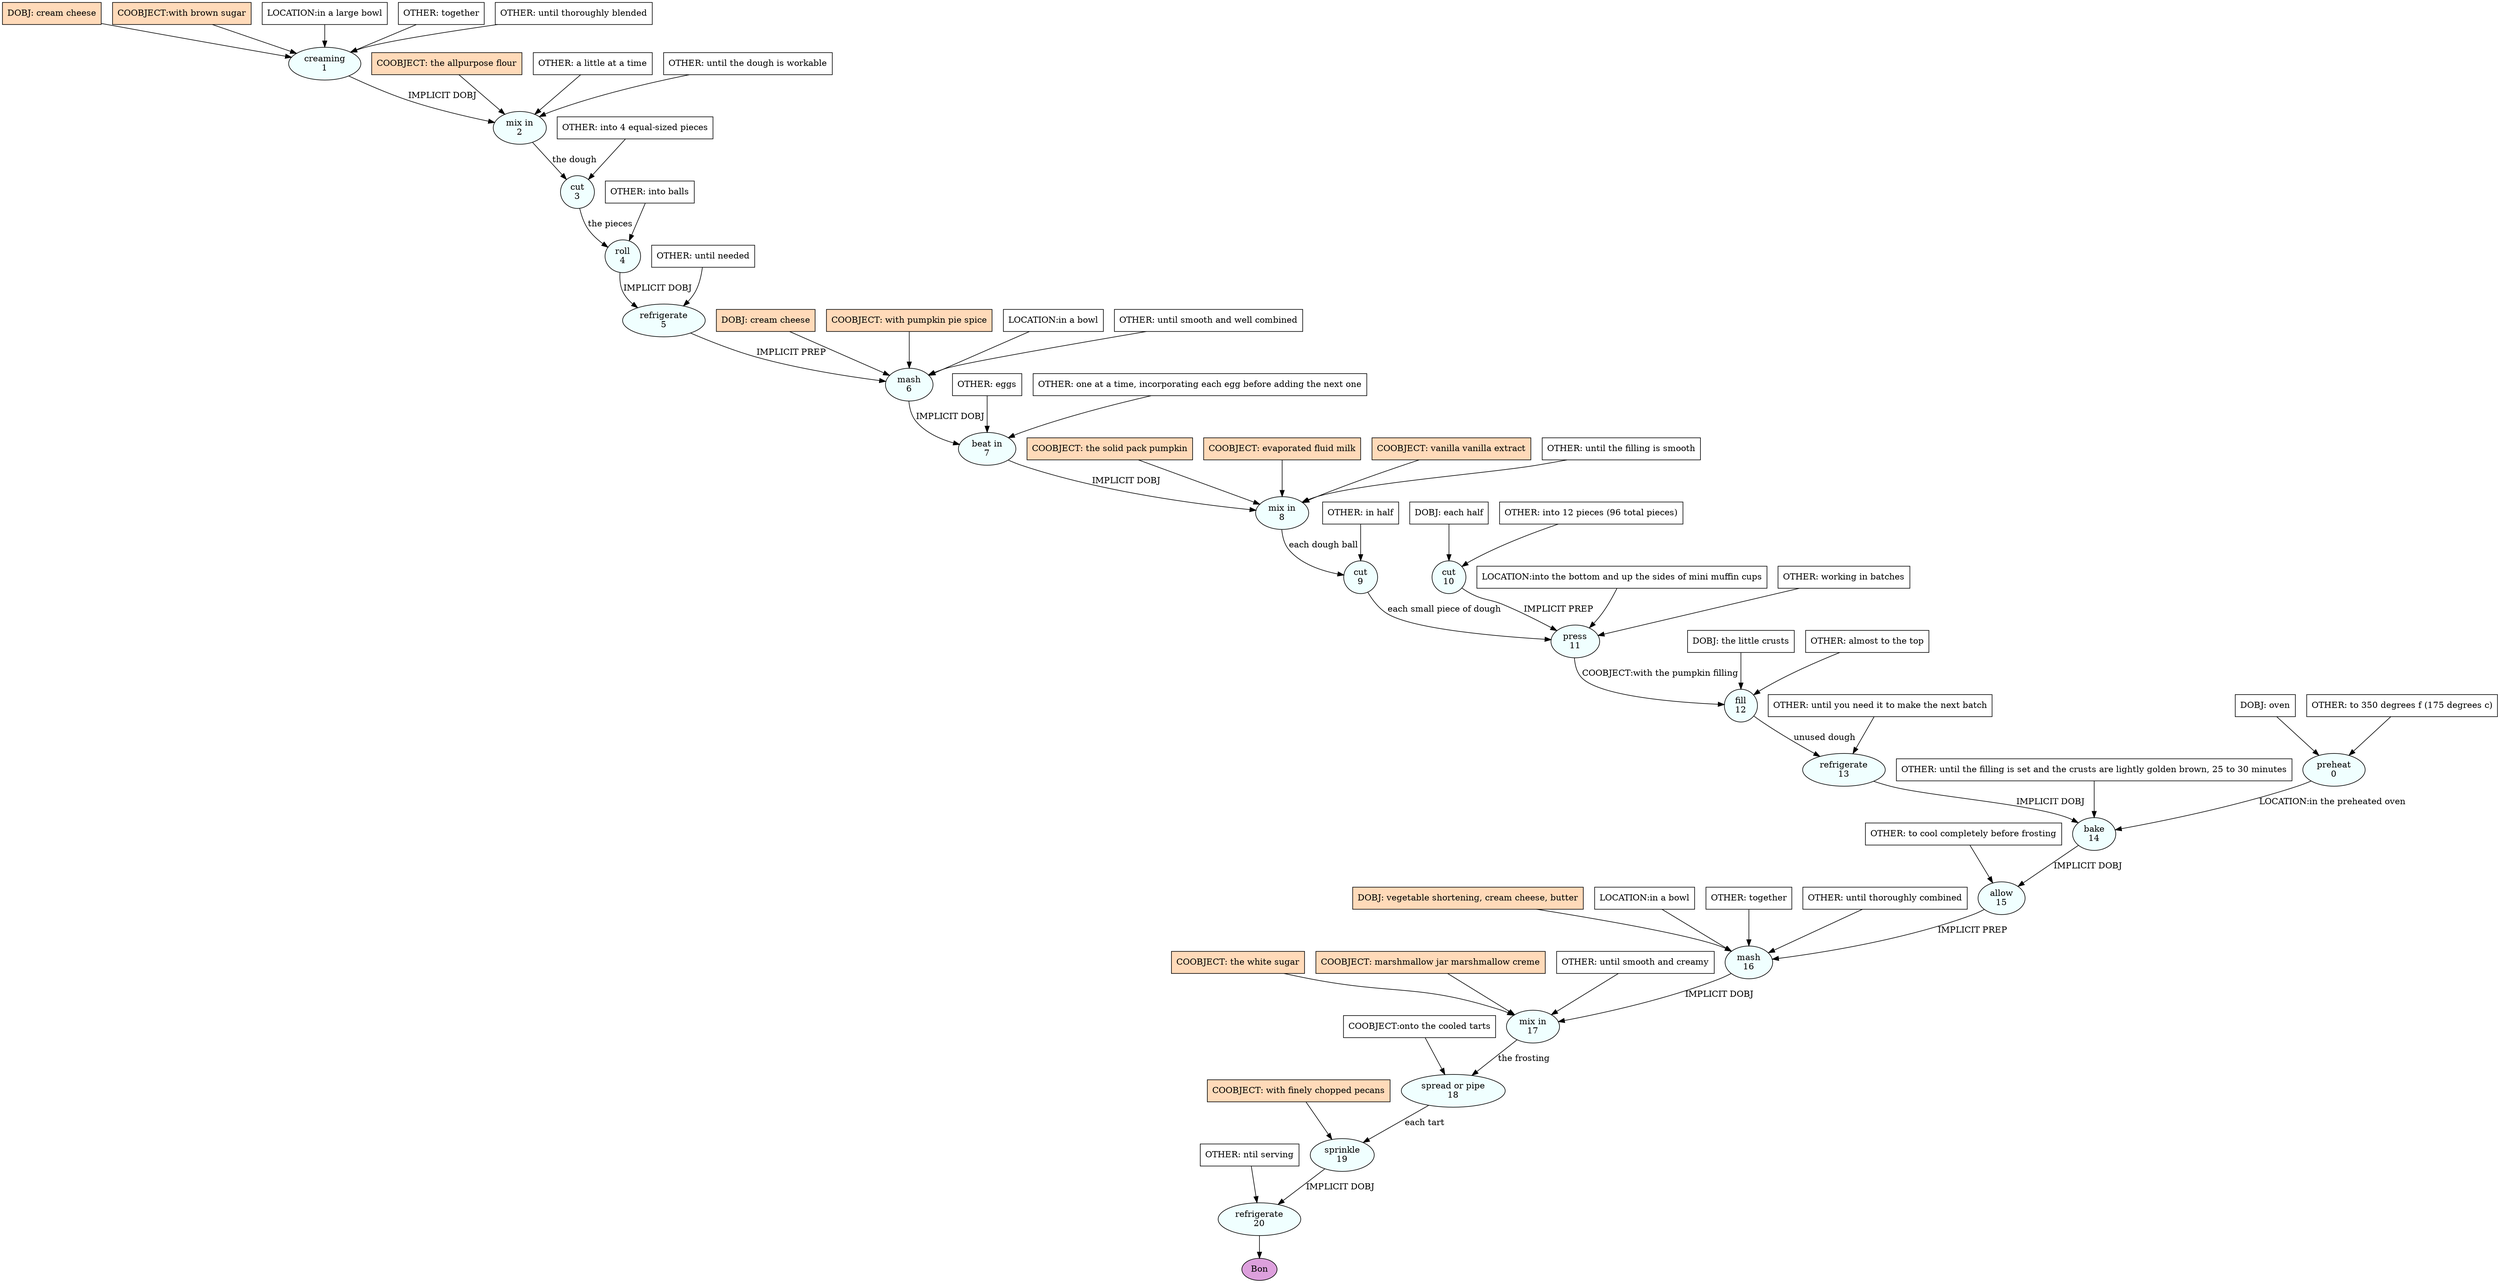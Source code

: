 digraph recipe {
E0[label="preheat
0", shape=oval, style=filled, fillcolor=azure]
E1[label="creaming
1", shape=oval, style=filled, fillcolor=azure]
E2[label="mix in
2", shape=oval, style=filled, fillcolor=azure]
E3[label="cut
3", shape=oval, style=filled, fillcolor=azure]
E4[label="roll
4", shape=oval, style=filled, fillcolor=azure]
E5[label="refrigerate
5", shape=oval, style=filled, fillcolor=azure]
E6[label="mash
6", shape=oval, style=filled, fillcolor=azure]
E7[label="beat in
7", shape=oval, style=filled, fillcolor=azure]
E8[label="mix in
8", shape=oval, style=filled, fillcolor=azure]
E9[label="cut
9", shape=oval, style=filled, fillcolor=azure]
E10[label="cut
10", shape=oval, style=filled, fillcolor=azure]
E11[label="press
11", shape=oval, style=filled, fillcolor=azure]
E12[label="fill
12", shape=oval, style=filled, fillcolor=azure]
E13[label="refrigerate
13", shape=oval, style=filled, fillcolor=azure]
E14[label="bake
14", shape=oval, style=filled, fillcolor=azure]
E15[label="allow
15", shape=oval, style=filled, fillcolor=azure]
E16[label="mash
16", shape=oval, style=filled, fillcolor=azure]
E17[label="mix in
17", shape=oval, style=filled, fillcolor=azure]
E18[label="spread or pipe
18", shape=oval, style=filled, fillcolor=azure]
E19[label="sprinkle
19", shape=oval, style=filled, fillcolor=azure]
E20[label="refrigerate
20", shape=oval, style=filled, fillcolor=azure]
D0[label="DOBJ: oven", shape=box, style=filled, fillcolor=white]
D0 -> E0
O0_0[label="OTHER: to 350 degrees f (175 degrees c)", shape=box, style=filled, fillcolor=white]
O0_0 -> E0
D10[label="DOBJ: each half", shape=box, style=filled, fillcolor=white]
D10 -> E10
O10_0[label="OTHER: into 12 pieces (96 total pieces)", shape=box, style=filled, fillcolor=white]
O10_0 -> E10
D1[label="DOBJ: cream cheese", shape=box, style=filled, fillcolor=peachpuff]
D1 -> E1
P1_0[label="COOBJECT:with brown sugar", shape=box, style=filled, fillcolor=peachpuff]
P1_0 -> E1
P1_1[label="LOCATION:in a large bowl", shape=box, style=filled, fillcolor=white]
P1_1 -> E1
O1_0[label="OTHER: together", shape=box, style=filled, fillcolor=white]
O1_0 -> E1
O1_1[label="OTHER: until thoroughly blended", shape=box, style=filled, fillcolor=white]
O1_1 -> E1
E1 -> E2 [label="IMPLICIT DOBJ"]
P2_0_ing[label="COOBJECT: the allpurpose flour", shape=box, style=filled, fillcolor=peachpuff]
P2_0_ing -> E2
O2_0_0[label="OTHER: a little at a time", shape=box, style=filled, fillcolor=white]
O2_0_0 -> E2
O2_1_0[label="OTHER: until the dough is workable", shape=box, style=filled, fillcolor=white]
O2_1_0 -> E2
E2 -> E3 [label="the dough"]
O3_0_0[label="OTHER: into 4 equal-sized pieces", shape=box, style=filled, fillcolor=white]
O3_0_0 -> E3
E3 -> E4 [label="the pieces"]
O4_0_0[label="OTHER: into balls", shape=box, style=filled, fillcolor=white]
O4_0_0 -> E4
E4 -> E5 [label="IMPLICIT DOBJ"]
O5_0_0[label="OTHER: until needed", shape=box, style=filled, fillcolor=white]
O5_0_0 -> E5
D6_ing[label="DOBJ: cream cheese", shape=box, style=filled, fillcolor=peachpuff]
D6_ing -> E6
E5 -> E6 [label="IMPLICIT PREP"]
P6_1_ing[label="COOBJECT: with pumpkin pie spice", shape=box, style=filled, fillcolor=peachpuff]
P6_1_ing -> E6
P6_2_0[label="LOCATION:in a bowl", shape=box, style=filled, fillcolor=white]
P6_2_0 -> E6
O6_0_0[label="OTHER: until smooth and well combined", shape=box, style=filled, fillcolor=white]
O6_0_0 -> E6
E6 -> E7 [label="IMPLICIT DOBJ"]
O7_0_0[label="OTHER: eggs", shape=box, style=filled, fillcolor=white]
O7_0_0 -> E7
O7_1_0[label="OTHER: one at a time, incorporating each egg before adding the next one", shape=box, style=filled, fillcolor=white]
O7_1_0 -> E7
E7 -> E8 [label="IMPLICIT DOBJ"]
P8_0_ing[label="COOBJECT: the solid pack pumpkin", shape=box, style=filled, fillcolor=peachpuff]
P8_0_ing -> E8
P8_1_ing[label="COOBJECT: evaporated fluid milk", shape=box, style=filled, fillcolor=peachpuff]
P8_1_ing -> E8
P8_2_ing[label="COOBJECT: vanilla vanilla extract", shape=box, style=filled, fillcolor=peachpuff]
P8_2_ing -> E8
O8_0_0[label="OTHER: until the filling is smooth", shape=box, style=filled, fillcolor=white]
O8_0_0 -> E8
E8 -> E9 [label="each dough ball"]
O9_0_0[label="OTHER: in half", shape=box, style=filled, fillcolor=white]
O9_0_0 -> E9
E9 -> E11 [label="each small piece of dough"]
E10 -> E11 [label="IMPLICIT PREP"]
P11_1_0[label="LOCATION:into the bottom and up the sides of mini muffin cups", shape=box, style=filled, fillcolor=white]
P11_1_0 -> E11
O11_0_0[label="OTHER: working in batches", shape=box, style=filled, fillcolor=white]
O11_0_0 -> E11
D12_0[label="DOBJ: the little crusts", shape=box, style=filled, fillcolor=white]
D12_0 -> E12
E11 -> E12 [label="COOBJECT:with the pumpkin filling"]
O12_0_0[label="OTHER: almost to the top", shape=box, style=filled, fillcolor=white]
O12_0_0 -> E12
E12 -> E13 [label="unused dough"]
O13_0_0[label="OTHER: until you need it to make the next batch", shape=box, style=filled, fillcolor=white]
O13_0_0 -> E13
E13 -> E14 [label="IMPLICIT DOBJ"]
E0 -> E14 [label="LOCATION:in the preheated oven"]
O14_0_0[label="OTHER: until the filling is set and the crusts are lightly golden brown, 25 to 30 minutes", shape=box, style=filled, fillcolor=white]
O14_0_0 -> E14
E14 -> E15 [label="IMPLICIT DOBJ"]
O15_0_0[label="OTHER: to cool completely before frosting", shape=box, style=filled, fillcolor=white]
O15_0_0 -> E15
D16_ing[label="DOBJ: vegetable shortening, cream cheese, butter", shape=box, style=filled, fillcolor=peachpuff]
D16_ing -> E16
E15 -> E16 [label="IMPLICIT PREP"]
P16_1_0[label="LOCATION:in a bowl", shape=box, style=filled, fillcolor=white]
P16_1_0 -> E16
O16_0_0[label="OTHER: together", shape=box, style=filled, fillcolor=white]
O16_0_0 -> E16
O16_1_0[label="OTHER: until thoroughly combined", shape=box, style=filled, fillcolor=white]
O16_1_0 -> E16
E16 -> E17 [label="IMPLICIT DOBJ"]
P17_0_ing[label="COOBJECT: the white sugar", shape=box, style=filled, fillcolor=peachpuff]
P17_0_ing -> E17
P17_1_ing[label="COOBJECT: marshmallow jar marshmallow creme", shape=box, style=filled, fillcolor=peachpuff]
P17_1_ing -> E17
O17_0_0[label="OTHER: until smooth and creamy", shape=box, style=filled, fillcolor=white]
O17_0_0 -> E17
E17 -> E18 [label="the frosting"]
P18_0_0[label="COOBJECT:onto the cooled tarts", shape=box, style=filled, fillcolor=white]
P18_0_0 -> E18
E18 -> E19 [label="each tart"]
P19_0_ing[label="COOBJECT: with finely chopped pecans", shape=box, style=filled, fillcolor=peachpuff]
P19_0_ing -> E19
E19 -> E20 [label="IMPLICIT DOBJ"]
O20_0_0[label="OTHER: ntil serving", shape=box, style=filled, fillcolor=white]
O20_0_0 -> E20
EOR[label="Bon", shape=oval, style=filled, fillcolor=plum]
E20 -> EOR
}
